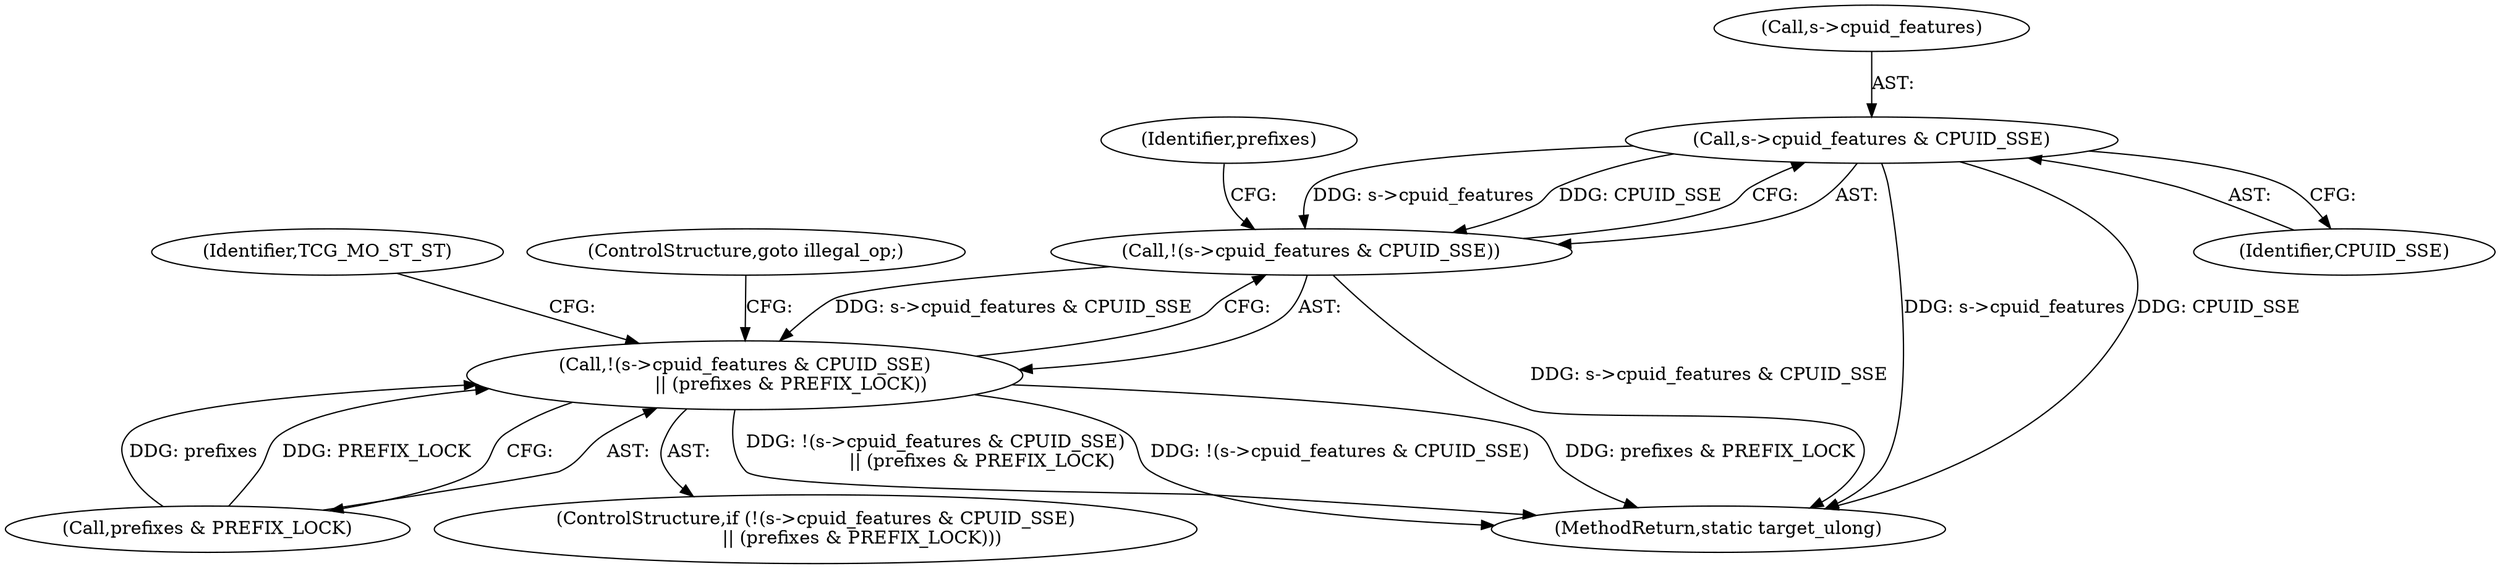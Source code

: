 digraph "0_qemu_30663fd26c0307e414622c7a8607fbc04f92ec14@pointer" {
"1011606" [label="(Call,s->cpuid_features & CPUID_SSE)"];
"1011605" [label="(Call,!(s->cpuid_features & CPUID_SSE))"];
"1011604" [label="(Call,!(s->cpuid_features & CPUID_SSE)\n                || (prefixes & PREFIX_LOCK))"];
"1011612" [label="(Identifier,prefixes)"];
"1011611" [label="(Call,prefixes & PREFIX_LOCK)"];
"1011840" [label="(MethodReturn,static target_ulong)"];
"1011618" [label="(Identifier,TCG_MO_ST_ST)"];
"1011610" [label="(Identifier,CPUID_SSE)"];
"1011603" [label="(ControlStructure,if (!(s->cpuid_features & CPUID_SSE)\n                || (prefixes & PREFIX_LOCK)))"];
"1011606" [label="(Call,s->cpuid_features & CPUID_SSE)"];
"1011615" [label="(ControlStructure,goto illegal_op;)"];
"1011605" [label="(Call,!(s->cpuid_features & CPUID_SSE))"];
"1011604" [label="(Call,!(s->cpuid_features & CPUID_SSE)\n                || (prefixes & PREFIX_LOCK))"];
"1011607" [label="(Call,s->cpuid_features)"];
"1011606" -> "1011605"  [label="AST: "];
"1011606" -> "1011610"  [label="CFG: "];
"1011607" -> "1011606"  [label="AST: "];
"1011610" -> "1011606"  [label="AST: "];
"1011605" -> "1011606"  [label="CFG: "];
"1011606" -> "1011840"  [label="DDG: s->cpuid_features"];
"1011606" -> "1011840"  [label="DDG: CPUID_SSE"];
"1011606" -> "1011605"  [label="DDG: s->cpuid_features"];
"1011606" -> "1011605"  [label="DDG: CPUID_SSE"];
"1011605" -> "1011604"  [label="AST: "];
"1011612" -> "1011605"  [label="CFG: "];
"1011604" -> "1011605"  [label="CFG: "];
"1011605" -> "1011840"  [label="DDG: s->cpuid_features & CPUID_SSE"];
"1011605" -> "1011604"  [label="DDG: s->cpuid_features & CPUID_SSE"];
"1011604" -> "1011603"  [label="AST: "];
"1011604" -> "1011611"  [label="CFG: "];
"1011611" -> "1011604"  [label="AST: "];
"1011615" -> "1011604"  [label="CFG: "];
"1011618" -> "1011604"  [label="CFG: "];
"1011604" -> "1011840"  [label="DDG: prefixes & PREFIX_LOCK"];
"1011604" -> "1011840"  [label="DDG: !(s->cpuid_features & CPUID_SSE)\n                || (prefixes & PREFIX_LOCK)"];
"1011604" -> "1011840"  [label="DDG: !(s->cpuid_features & CPUID_SSE)"];
"1011611" -> "1011604"  [label="DDG: prefixes"];
"1011611" -> "1011604"  [label="DDG: PREFIX_LOCK"];
}
